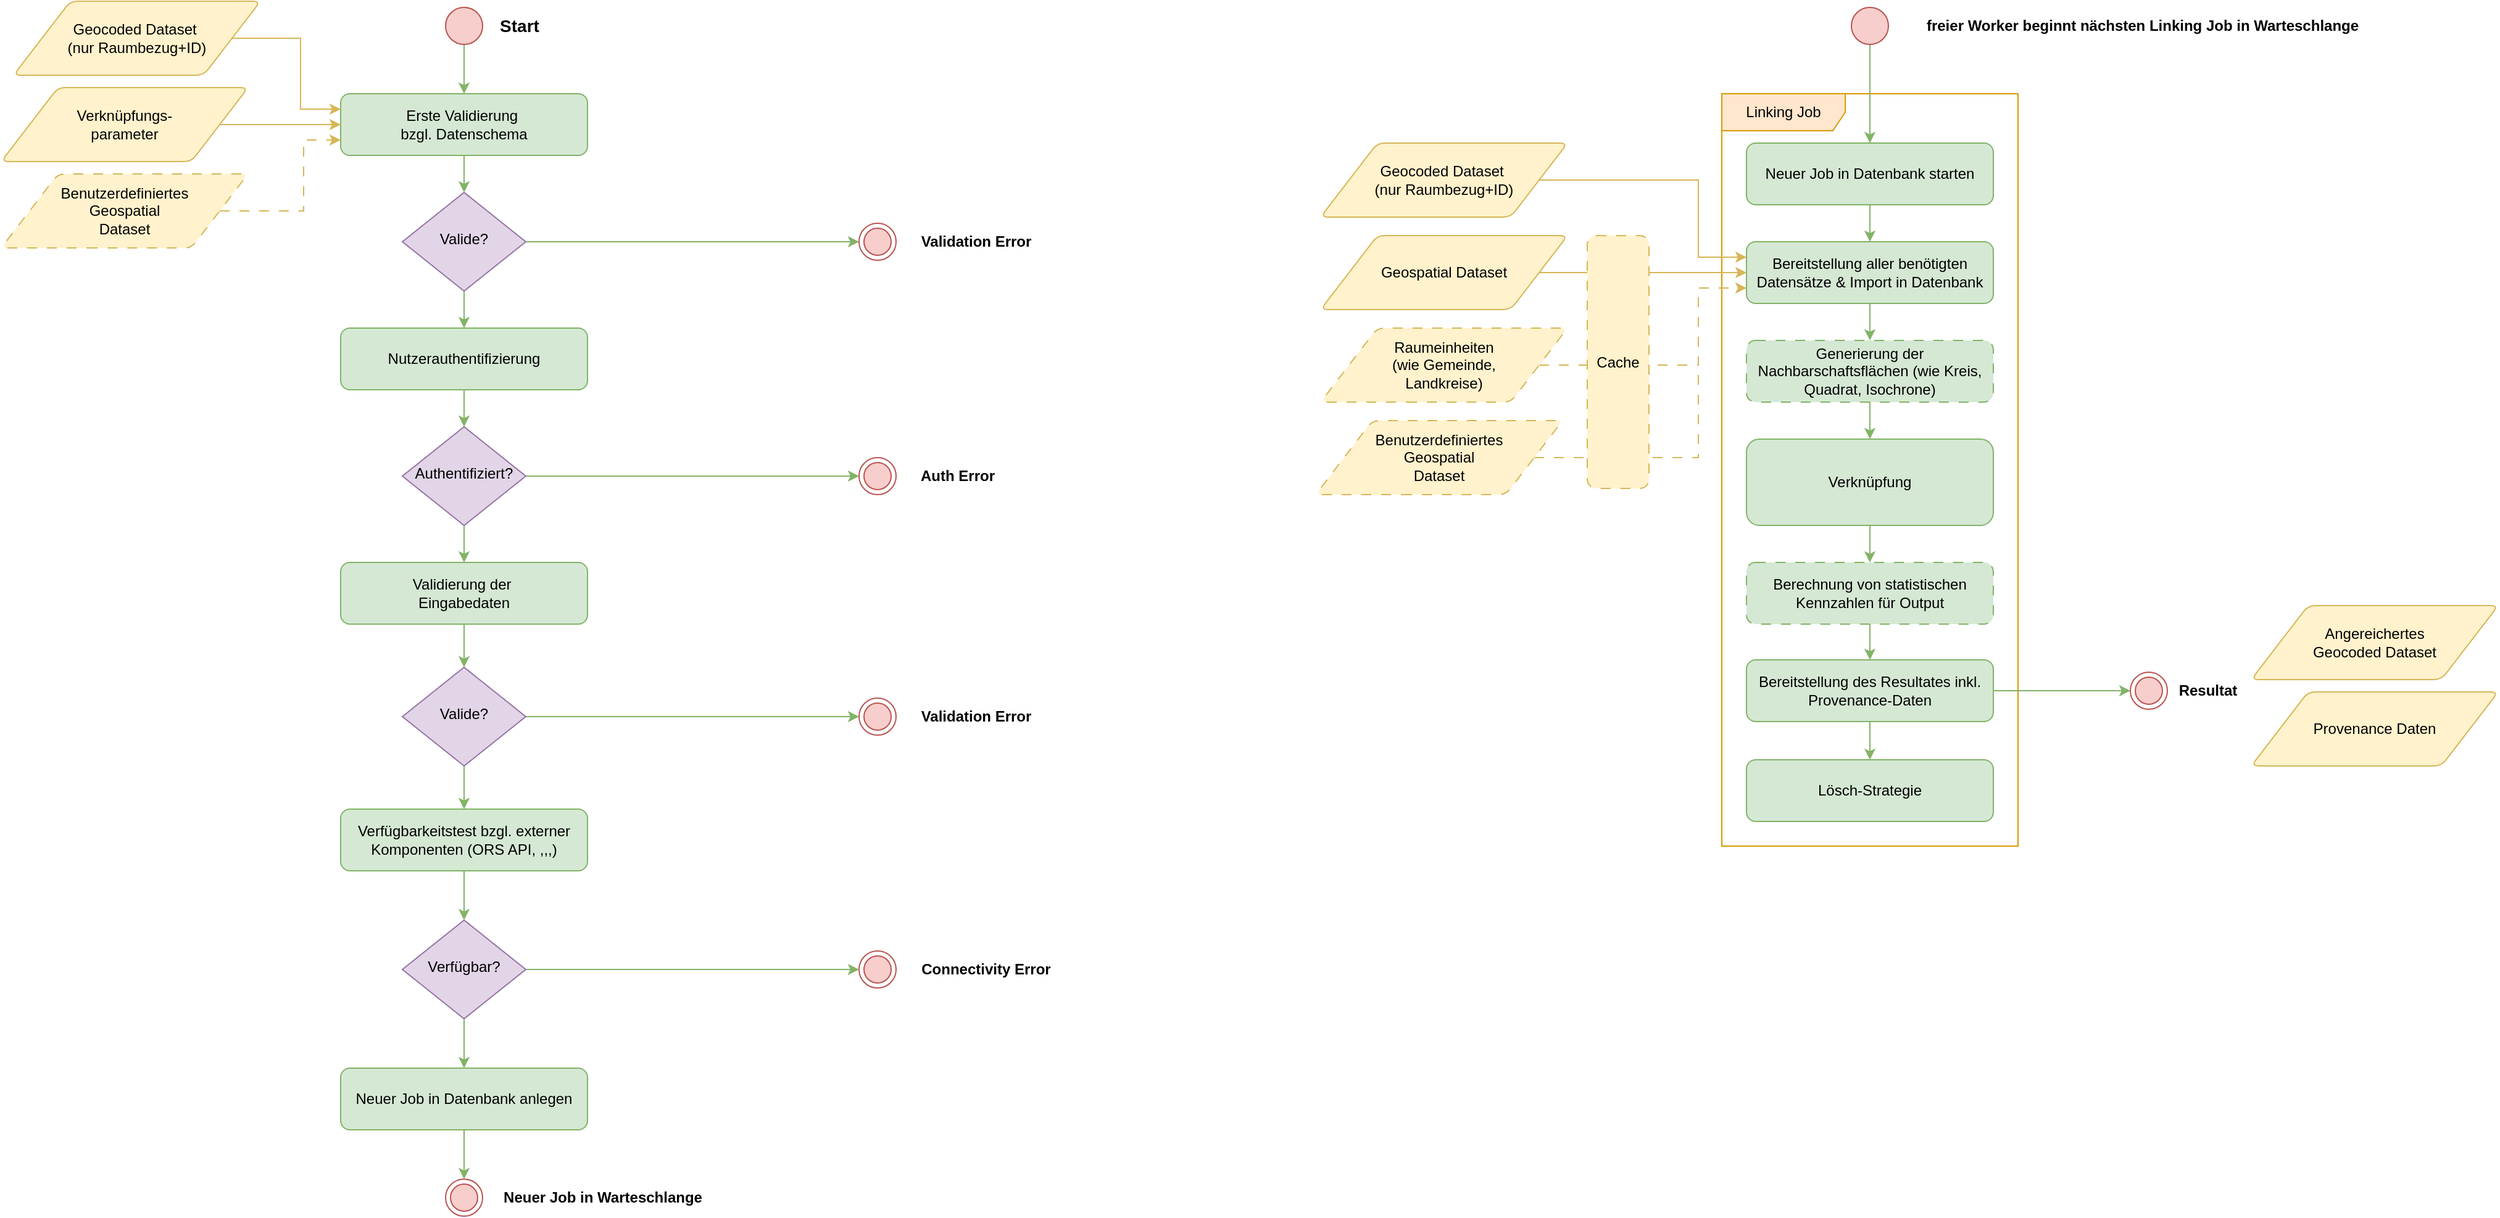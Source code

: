 <mxfile version="24.7.10">
  <diagram id="C5RBs43oDa-KdzZeNtuy" name="Page-1">
    <mxGraphModel dx="2792" dy="1476" grid="1" gridSize="10" guides="1" tooltips="1" connect="1" arrows="1" fold="1" page="1" pageScale="1" pageWidth="827" pageHeight="1169" math="0" shadow="0">
      <root>
        <mxCell id="WIyWlLk6GJQsqaUBKTNV-0" />
        <mxCell id="WIyWlLk6GJQsqaUBKTNV-1" parent="WIyWlLk6GJQsqaUBKTNV-0" />
        <mxCell id="SAEvLFweczplVzYCOx6r-12" style="edgeStyle=orthogonalEdgeStyle;rounded=0;orthogonalLoop=1;jettySize=auto;html=1;exitX=0.5;exitY=1;exitDx=0;exitDy=0;entryX=0.5;entryY=0;entryDx=0;entryDy=0;fillColor=#d5e8d4;strokeColor=#82b366;" parent="WIyWlLk6GJQsqaUBKTNV-1" source="WIyWlLk6GJQsqaUBKTNV-3" target="SAEvLFweczplVzYCOx6r-5" edge="1">
          <mxGeometry relative="1" as="geometry" />
        </mxCell>
        <mxCell id="WIyWlLk6GJQsqaUBKTNV-3" value="&lt;div&gt;Erste Validierung&amp;nbsp;&lt;/div&gt;&lt;div&gt;bzgl. Datenschema&lt;/div&gt;" style="rounded=1;whiteSpace=wrap;html=1;fontSize=12;glass=0;strokeWidth=1;shadow=0;fillColor=#d5e8d4;strokeColor=#82b366;" parent="WIyWlLk6GJQsqaUBKTNV-1" vertex="1">
          <mxGeometry x="320" y="80" width="200" height="50" as="geometry" />
        </mxCell>
        <mxCell id="SAEvLFweczplVzYCOx6r-11" style="edgeStyle=orthogonalEdgeStyle;rounded=0;orthogonalLoop=1;jettySize=auto;html=1;exitX=0.5;exitY=1;exitDx=0;exitDy=0;entryX=0.5;entryY=0;entryDx=0;entryDy=0;fillColor=#d5e8d4;strokeColor=#82b366;" parent="WIyWlLk6GJQsqaUBKTNV-1" source="SAEvLFweczplVzYCOx6r-1" target="WIyWlLk6GJQsqaUBKTNV-3" edge="1">
          <mxGeometry relative="1" as="geometry" />
        </mxCell>
        <mxCell id="SAEvLFweczplVzYCOx6r-1" value="" style="ellipse;fillColor=#f8cecc;html=1;strokeColor=#b85450;" parent="WIyWlLk6GJQsqaUBKTNV-1" vertex="1">
          <mxGeometry x="405" y="10" width="30" height="30" as="geometry" />
        </mxCell>
        <mxCell id="SAEvLFweczplVzYCOx6r-7" style="edgeStyle=orthogonalEdgeStyle;rounded=0;orthogonalLoop=1;jettySize=auto;html=1;exitX=1;exitY=0.5;exitDx=0;exitDy=0;entryX=0;entryY=0.5;entryDx=0;entryDy=0;fillColor=#d5e8d4;strokeColor=#82b366;" parent="WIyWlLk6GJQsqaUBKTNV-1" source="SAEvLFweczplVzYCOx6r-5" target="SAEvLFweczplVzYCOx6r-6" edge="1">
          <mxGeometry relative="1" as="geometry" />
        </mxCell>
        <mxCell id="SAEvLFweczplVzYCOx6r-14" style="edgeStyle=orthogonalEdgeStyle;rounded=0;orthogonalLoop=1;jettySize=auto;html=1;exitX=0.5;exitY=1;exitDx=0;exitDy=0;entryX=0.5;entryY=0;entryDx=0;entryDy=0;fillColor=#d5e8d4;strokeColor=#82b366;" parent="WIyWlLk6GJQsqaUBKTNV-1" source="SAEvLFweczplVzYCOx6r-5" target="SAEvLFweczplVzYCOx6r-8" edge="1">
          <mxGeometry relative="1" as="geometry" />
        </mxCell>
        <mxCell id="SAEvLFweczplVzYCOx6r-5" value="Valide?" style="rhombus;whiteSpace=wrap;html=1;shadow=0;fontFamily=Helvetica;fontSize=12;align=center;strokeWidth=1;spacing=6;spacingTop=-4;fillColor=#e1d5e7;strokeColor=#9673a6;" parent="WIyWlLk6GJQsqaUBKTNV-1" vertex="1">
          <mxGeometry x="370" y="160" width="100" height="80" as="geometry" />
        </mxCell>
        <mxCell id="SAEvLFweczplVzYCOx6r-6" value="" style="ellipse;html=1;shape=endState;fillColor=#f8cecc;strokeColor=#b85450;" parent="WIyWlLk6GJQsqaUBKTNV-1" vertex="1">
          <mxGeometry x="740" y="185" width="30" height="30" as="geometry" />
        </mxCell>
        <mxCell id="SAEvLFweczplVzYCOx6r-21" style="edgeStyle=orthogonalEdgeStyle;rounded=0;orthogonalLoop=1;jettySize=auto;html=1;exitX=0.5;exitY=1;exitDx=0;exitDy=0;entryX=0.5;entryY=0;entryDx=0;entryDy=0;fillColor=#d5e8d4;strokeColor=#82b366;" parent="WIyWlLk6GJQsqaUBKTNV-1" source="SAEvLFweczplVzYCOx6r-8" target="SAEvLFweczplVzYCOx6r-9" edge="1">
          <mxGeometry relative="1" as="geometry" />
        </mxCell>
        <mxCell id="SAEvLFweczplVzYCOx6r-8" value="Nutzerauthentifizierung" style="rounded=1;whiteSpace=wrap;html=1;fontSize=12;glass=0;strokeWidth=1;shadow=0;fillColor=#d5e8d4;strokeColor=#82b366;" parent="WIyWlLk6GJQsqaUBKTNV-1" vertex="1">
          <mxGeometry x="320" y="270" width="200" height="50" as="geometry" />
        </mxCell>
        <mxCell id="SAEvLFweczplVzYCOx6r-15" style="edgeStyle=orthogonalEdgeStyle;rounded=0;orthogonalLoop=1;jettySize=auto;html=1;exitX=1;exitY=0.5;exitDx=0;exitDy=0;entryX=0;entryY=0.5;entryDx=0;entryDy=0;fillColor=#d5e8d4;strokeColor=#82b366;" parent="WIyWlLk6GJQsqaUBKTNV-1" source="SAEvLFweczplVzYCOx6r-9" target="SAEvLFweczplVzYCOx6r-10" edge="1">
          <mxGeometry relative="1" as="geometry" />
        </mxCell>
        <mxCell id="SAEvLFweczplVzYCOx6r-25" style="edgeStyle=orthogonalEdgeStyle;rounded=0;orthogonalLoop=1;jettySize=auto;html=1;exitX=0.5;exitY=1;exitDx=0;exitDy=0;entryX=0.5;entryY=0;entryDx=0;entryDy=0;fillColor=#d5e8d4;strokeColor=#82b366;" parent="WIyWlLk6GJQsqaUBKTNV-1" source="SAEvLFweczplVzYCOx6r-9" target="SAEvLFweczplVzYCOx6r-16" edge="1">
          <mxGeometry relative="1" as="geometry" />
        </mxCell>
        <mxCell id="SAEvLFweczplVzYCOx6r-9" value="Authentifiziert?" style="rhombus;whiteSpace=wrap;html=1;shadow=0;fontFamily=Helvetica;fontSize=12;align=center;strokeWidth=1;spacing=6;spacingTop=-4;fillColor=#e1d5e7;strokeColor=#9673a6;" parent="WIyWlLk6GJQsqaUBKTNV-1" vertex="1">
          <mxGeometry x="370" y="350" width="100" height="80" as="geometry" />
        </mxCell>
        <mxCell id="SAEvLFweczplVzYCOx6r-10" value="" style="ellipse;html=1;shape=endState;fillColor=#f8cecc;strokeColor=#b85450;" parent="WIyWlLk6GJQsqaUBKTNV-1" vertex="1">
          <mxGeometry x="740" y="375" width="30" height="30" as="geometry" />
        </mxCell>
        <mxCell id="SAEvLFweczplVzYCOx6r-26" style="edgeStyle=orthogonalEdgeStyle;rounded=0;orthogonalLoop=1;jettySize=auto;html=1;exitX=0.5;exitY=1;exitDx=0;exitDy=0;entryX=0.5;entryY=0;entryDx=0;entryDy=0;fillColor=#d5e8d4;strokeColor=#82b366;" parent="WIyWlLk6GJQsqaUBKTNV-1" source="SAEvLFweczplVzYCOx6r-16" target="SAEvLFweczplVzYCOx6r-20" edge="1">
          <mxGeometry relative="1" as="geometry" />
        </mxCell>
        <mxCell id="SAEvLFweczplVzYCOx6r-16" value="&lt;div&gt;Validierung der&amp;nbsp;&lt;/div&gt;&lt;div&gt;Eingabedaten&lt;/div&gt;" style="rounded=1;whiteSpace=wrap;html=1;fontSize=12;glass=0;strokeWidth=1;shadow=0;fillColor=#d5e8d4;strokeColor=#82b366;" parent="WIyWlLk6GJQsqaUBKTNV-1" vertex="1">
          <mxGeometry x="320" y="460" width="200" height="50" as="geometry" />
        </mxCell>
        <mxCell id="SAEvLFweczplVzYCOx6r-28" style="edgeStyle=orthogonalEdgeStyle;rounded=0;orthogonalLoop=1;jettySize=auto;html=1;exitX=1;exitY=0.5;exitDx=0;exitDy=0;entryX=0;entryY=0.5;entryDx=0;entryDy=0;fillColor=#d5e8d4;strokeColor=#82b366;" parent="WIyWlLk6GJQsqaUBKTNV-1" source="SAEvLFweczplVzYCOx6r-20" target="SAEvLFweczplVzYCOx6r-27" edge="1">
          <mxGeometry relative="1" as="geometry" />
        </mxCell>
        <mxCell id="uOGnUlGNdZQHuSrOQ6Ih-29" style="edgeStyle=orthogonalEdgeStyle;rounded=0;orthogonalLoop=1;jettySize=auto;html=1;exitX=0.5;exitY=1;exitDx=0;exitDy=0;entryX=0.5;entryY=0;entryDx=0;entryDy=0;fillColor=#d5e8d4;strokeColor=#82b366;" edge="1" parent="WIyWlLk6GJQsqaUBKTNV-1" source="SAEvLFweczplVzYCOx6r-20" target="uOGnUlGNdZQHuSrOQ6Ih-24">
          <mxGeometry relative="1" as="geometry" />
        </mxCell>
        <mxCell id="SAEvLFweczplVzYCOx6r-20" value="Valide?" style="rhombus;whiteSpace=wrap;html=1;shadow=0;fontFamily=Helvetica;fontSize=12;align=center;strokeWidth=1;spacing=6;spacingTop=-4;fillColor=#e1d5e7;strokeColor=#9673a6;" parent="WIyWlLk6GJQsqaUBKTNV-1" vertex="1">
          <mxGeometry x="370" y="545" width="100" height="80" as="geometry" />
        </mxCell>
        <mxCell id="SAEvLFweczplVzYCOx6r-27" value="" style="ellipse;html=1;shape=endState;fillColor=#f8cecc;strokeColor=#b85450;" parent="WIyWlLk6GJQsqaUBKTNV-1" vertex="1">
          <mxGeometry x="740" y="570" width="30" height="30" as="geometry" />
        </mxCell>
        <mxCell id="SAEvLFweczplVzYCOx6r-48" style="edgeStyle=orthogonalEdgeStyle;rounded=0;orthogonalLoop=1;jettySize=auto;html=1;exitX=1;exitY=0.5;exitDx=0;exitDy=0;entryX=0;entryY=0.25;entryDx=0;entryDy=0;fillColor=#fff2cc;strokeColor=#d6b656;" parent="WIyWlLk6GJQsqaUBKTNV-1" source="SAEvLFweczplVzYCOx6r-33" target="WIyWlLk6GJQsqaUBKTNV-3" edge="1">
          <mxGeometry relative="1" as="geometry" />
        </mxCell>
        <mxCell id="SAEvLFweczplVzYCOx6r-33" value="&lt;div&gt;Geocoded Dataset&amp;nbsp;&lt;/div&gt;&lt;div&gt;(nur Raumbezug+ID)&lt;/div&gt;" style="shape=parallelogram;html=1;strokeWidth=1;perimeter=parallelogramPerimeter;whiteSpace=wrap;rounded=1;arcSize=12;size=0.23;fillColor=#fff2cc;strokeColor=#d6b656;" parent="WIyWlLk6GJQsqaUBKTNV-1" vertex="1">
          <mxGeometry x="55" y="5" width="200" height="60" as="geometry" />
        </mxCell>
        <mxCell id="SAEvLFweczplVzYCOx6r-42" value="" style="ellipse;html=1;shape=endState;fillColor=#f8cecc;strokeColor=#b85450;" parent="WIyWlLk6GJQsqaUBKTNV-1" vertex="1">
          <mxGeometry x="405" y="960" width="30" height="30" as="geometry" />
        </mxCell>
        <mxCell id="SAEvLFweczplVzYCOx6r-49" style="edgeStyle=orthogonalEdgeStyle;rounded=0;orthogonalLoop=1;jettySize=auto;html=1;exitX=1;exitY=0.5;exitDx=0;exitDy=0;entryX=0;entryY=0.5;entryDx=0;entryDy=0;fillColor=#fff2cc;strokeColor=#d6b656;" parent="WIyWlLk6GJQsqaUBKTNV-1" source="SAEvLFweczplVzYCOx6r-44" target="WIyWlLk6GJQsqaUBKTNV-3" edge="1">
          <mxGeometry relative="1" as="geometry" />
        </mxCell>
        <mxCell id="SAEvLFweczplVzYCOx6r-44" value="&lt;div&gt;Verknüpfungs-&lt;/div&gt;&lt;div&gt;parameter&lt;br&gt;&lt;/div&gt;" style="shape=parallelogram;html=1;strokeWidth=1;perimeter=parallelogramPerimeter;whiteSpace=wrap;rounded=1;arcSize=12;size=0.23;fillColor=#fff2cc;strokeColor=#d6b656;" parent="WIyWlLk6GJQsqaUBKTNV-1" vertex="1">
          <mxGeometry x="45" y="75" width="200" height="60" as="geometry" />
        </mxCell>
        <mxCell id="SAEvLFweczplVzYCOx6r-50" style="edgeStyle=orthogonalEdgeStyle;rounded=0;orthogonalLoop=1;jettySize=auto;html=1;exitX=1;exitY=0.5;exitDx=0;exitDy=0;entryX=0;entryY=0.75;entryDx=0;entryDy=0;dashed=1;dashPattern=8 8;fillColor=#fff2cc;strokeColor=#d6b656;" parent="WIyWlLk6GJQsqaUBKTNV-1" source="SAEvLFweczplVzYCOx6r-45" target="WIyWlLk6GJQsqaUBKTNV-3" edge="1">
          <mxGeometry relative="1" as="geometry">
            <Array as="points">
              <mxPoint x="290" y="175" />
              <mxPoint x="290" y="118" />
            </Array>
          </mxGeometry>
        </mxCell>
        <mxCell id="SAEvLFweczplVzYCOx6r-45" value="Benutzerdefiniertes&lt;br&gt;Geospatial&lt;br&gt;Dataset" style="shape=parallelogram;html=1;strokeWidth=1;perimeter=parallelogramPerimeter;whiteSpace=wrap;rounded=1;arcSize=12;size=0.23;dashed=1;dashPattern=8 8;fillColor=#fff2cc;strokeColor=#d6b656;" parent="WIyWlLk6GJQsqaUBKTNV-1" vertex="1">
          <mxGeometry x="45" y="145" width="200" height="60" as="geometry" />
        </mxCell>
        <mxCell id="SAEvLFweczplVzYCOx6r-58" value="&lt;b&gt;&lt;font style=&quot;font-size: 14px;&quot;&gt;Start&lt;/font&gt;&lt;/b&gt;" style="text;html=1;align=center;verticalAlign=middle;whiteSpace=wrap;rounded=0;" parent="WIyWlLk6GJQsqaUBKTNV-1" vertex="1">
          <mxGeometry x="435" y="10" width="60" height="30" as="geometry" />
        </mxCell>
        <mxCell id="SAEvLFweczplVzYCOx6r-59" value="&lt;div align=&quot;left&quot;&gt;&lt;b&gt;Validation Error&lt;/b&gt;&lt;br&gt;&lt;/div&gt;" style="text;html=1;align=center;verticalAlign=middle;whiteSpace=wrap;rounded=0;" parent="WIyWlLk6GJQsqaUBKTNV-1" vertex="1">
          <mxGeometry x="770" y="185" width="130" height="30" as="geometry" />
        </mxCell>
        <mxCell id="SAEvLFweczplVzYCOx6r-60" value="&lt;div align=&quot;left&quot;&gt;&lt;b&gt;Validation Error&lt;/b&gt;&lt;br&gt;&lt;/div&gt;" style="text;html=1;align=center;verticalAlign=middle;whiteSpace=wrap;rounded=0;" parent="WIyWlLk6GJQsqaUBKTNV-1" vertex="1">
          <mxGeometry x="770" y="570" width="130" height="30" as="geometry" />
        </mxCell>
        <mxCell id="SAEvLFweczplVzYCOx6r-61" value="&lt;div align=&quot;left&quot;&gt;&lt;b&gt;Auth Error&lt;/b&gt;&lt;br&gt;&lt;/div&gt;" style="text;html=1;align=center;verticalAlign=middle;whiteSpace=wrap;rounded=0;" parent="WIyWlLk6GJQsqaUBKTNV-1" vertex="1">
          <mxGeometry x="770" y="375" width="100" height="30" as="geometry" />
        </mxCell>
        <mxCell id="SAEvLFweczplVzYCOx6r-62" value="Neuer Job in Warteschlange" style="text;html=1;align=center;verticalAlign=middle;whiteSpace=wrap;rounded=0;fontStyle=1" parent="WIyWlLk6GJQsqaUBKTNV-1" vertex="1">
          <mxGeometry x="425" y="960" width="215" height="30" as="geometry" />
        </mxCell>
        <mxCell id="uOGnUlGNdZQHuSrOQ6Ih-0" value="Linking Job" style="shape=umlFrame;whiteSpace=wrap;html=1;pointerEvents=0;recursiveResize=0;container=1;collapsible=0;width=100;height=30;fillColor=#ffe6cc;strokeColor=#d79b00;" vertex="1" parent="WIyWlLk6GJQsqaUBKTNV-1">
          <mxGeometry x="1439" y="80" width="240" height="610" as="geometry" />
        </mxCell>
        <mxCell id="uOGnUlGNdZQHuSrOQ6Ih-1" style="edgeStyle=orthogonalEdgeStyle;rounded=0;orthogonalLoop=1;jettySize=auto;html=1;exitX=0.5;exitY=1;exitDx=0;exitDy=0;entryX=0.5;entryY=0;entryDx=0;entryDy=0;fillColor=#d5e8d4;strokeColor=#82b366;" edge="1" parent="uOGnUlGNdZQHuSrOQ6Ih-0" source="uOGnUlGNdZQHuSrOQ6Ih-2" target="uOGnUlGNdZQHuSrOQ6Ih-4">
          <mxGeometry relative="1" as="geometry" />
        </mxCell>
        <mxCell id="uOGnUlGNdZQHuSrOQ6Ih-2" value="Neuer Job in Datenbank starten" style="rounded=1;whiteSpace=wrap;html=1;fontSize=12;glass=0;strokeWidth=1;shadow=0;fillColor=#d5e8d4;strokeColor=#82b366;" vertex="1" parent="uOGnUlGNdZQHuSrOQ6Ih-0">
          <mxGeometry x="20" y="40" width="200" height="50" as="geometry" />
        </mxCell>
        <mxCell id="uOGnUlGNdZQHuSrOQ6Ih-51" style="edgeStyle=orthogonalEdgeStyle;rounded=0;orthogonalLoop=1;jettySize=auto;html=1;exitX=0.5;exitY=1;exitDx=0;exitDy=0;entryX=0.5;entryY=0;entryDx=0;entryDy=0;fillColor=#d5e8d4;strokeColor=#82b366;" edge="1" parent="uOGnUlGNdZQHuSrOQ6Ih-0" source="uOGnUlGNdZQHuSrOQ6Ih-4" target="uOGnUlGNdZQHuSrOQ6Ih-46">
          <mxGeometry relative="1" as="geometry" />
        </mxCell>
        <mxCell id="uOGnUlGNdZQHuSrOQ6Ih-4" value="Bereitstellung aller benötigten Datensätze &amp;amp; Import in Datenbank" style="rounded=1;whiteSpace=wrap;html=1;fontSize=12;glass=0;strokeWidth=1;shadow=0;fillColor=#d5e8d4;strokeColor=#82b366;" vertex="1" parent="uOGnUlGNdZQHuSrOQ6Ih-0">
          <mxGeometry x="20" y="120" width="200" height="50" as="geometry" />
        </mxCell>
        <mxCell id="uOGnUlGNdZQHuSrOQ6Ih-53" style="edgeStyle=orthogonalEdgeStyle;rounded=0;orthogonalLoop=1;jettySize=auto;html=1;exitX=0.5;exitY=1;exitDx=0;exitDy=0;entryX=0.5;entryY=0;entryDx=0;entryDy=0;fillColor=#d5e8d4;strokeColor=#82b366;" edge="1" parent="uOGnUlGNdZQHuSrOQ6Ih-0" source="uOGnUlGNdZQHuSrOQ6Ih-5" target="uOGnUlGNdZQHuSrOQ6Ih-47">
          <mxGeometry relative="1" as="geometry" />
        </mxCell>
        <mxCell id="uOGnUlGNdZQHuSrOQ6Ih-5" value="Verknüpfung " style="rounded=1;whiteSpace=wrap;html=1;fontSize=12;glass=0;strokeWidth=1;shadow=0;fillColor=#d5e8d4;strokeColor=#82b366;" vertex="1" parent="uOGnUlGNdZQHuSrOQ6Ih-0">
          <mxGeometry x="20" y="280" width="200" height="70" as="geometry" />
        </mxCell>
        <mxCell id="uOGnUlGNdZQHuSrOQ6Ih-52" style="edgeStyle=orthogonalEdgeStyle;rounded=0;orthogonalLoop=1;jettySize=auto;html=1;exitX=0.5;exitY=1;exitDx=0;exitDy=0;entryX=0.5;entryY=0;entryDx=0;entryDy=0;fillColor=#d5e8d4;strokeColor=#82b366;" edge="1" parent="uOGnUlGNdZQHuSrOQ6Ih-0" source="uOGnUlGNdZQHuSrOQ6Ih-46" target="uOGnUlGNdZQHuSrOQ6Ih-5">
          <mxGeometry relative="1" as="geometry" />
        </mxCell>
        <mxCell id="uOGnUlGNdZQHuSrOQ6Ih-46" value="Generierung der Nachbarschaftsflächen (wie Kreis, Quadrat, Isochrone)" style="rounded=1;whiteSpace=wrap;html=1;fontSize=12;glass=0;strokeWidth=1;shadow=0;fillColor=#d5e8d4;strokeColor=#82b366;dashed=1;dashPattern=8 8;" vertex="1" parent="uOGnUlGNdZQHuSrOQ6Ih-0">
          <mxGeometry x="20" y="200" width="200" height="50" as="geometry" />
        </mxCell>
        <mxCell id="uOGnUlGNdZQHuSrOQ6Ih-54" style="edgeStyle=orthogonalEdgeStyle;rounded=0;orthogonalLoop=1;jettySize=auto;html=1;exitX=0.5;exitY=1;exitDx=0;exitDy=0;entryX=0.5;entryY=0;entryDx=0;entryDy=0;fillColor=#d5e8d4;strokeColor=#82b366;" edge="1" parent="uOGnUlGNdZQHuSrOQ6Ih-0" source="uOGnUlGNdZQHuSrOQ6Ih-47" target="uOGnUlGNdZQHuSrOQ6Ih-50">
          <mxGeometry relative="1" as="geometry" />
        </mxCell>
        <mxCell id="uOGnUlGNdZQHuSrOQ6Ih-47" value="Berechnung von statistischen Kennzahlen für Output" style="rounded=1;whiteSpace=wrap;html=1;fontSize=12;glass=0;strokeWidth=1;shadow=0;fillColor=#d5e8d4;strokeColor=#82b366;dashed=1;dashPattern=8 8;" vertex="1" parent="uOGnUlGNdZQHuSrOQ6Ih-0">
          <mxGeometry x="20" y="380" width="200" height="50" as="geometry" />
        </mxCell>
        <mxCell id="uOGnUlGNdZQHuSrOQ6Ih-56" style="edgeStyle=orthogonalEdgeStyle;rounded=0;orthogonalLoop=1;jettySize=auto;html=1;exitX=0.5;exitY=1;exitDx=0;exitDy=0;entryX=0.5;entryY=0;entryDx=0;entryDy=0;fillColor=#d5e8d4;strokeColor=#82b366;" edge="1" parent="uOGnUlGNdZQHuSrOQ6Ih-0" source="uOGnUlGNdZQHuSrOQ6Ih-50" target="uOGnUlGNdZQHuSrOQ6Ih-55">
          <mxGeometry relative="1" as="geometry" />
        </mxCell>
        <mxCell id="uOGnUlGNdZQHuSrOQ6Ih-50" value="Bereitstellung des Resultates inkl. Provenance-Daten" style="rounded=1;whiteSpace=wrap;html=1;fontSize=12;glass=0;strokeWidth=1;shadow=0;fillColor=#d5e8d4;strokeColor=#82b366;" vertex="1" parent="uOGnUlGNdZQHuSrOQ6Ih-0">
          <mxGeometry x="20" y="459" width="200" height="50" as="geometry" />
        </mxCell>
        <mxCell id="uOGnUlGNdZQHuSrOQ6Ih-55" value="Lösch-Strategie" style="rounded=1;whiteSpace=wrap;html=1;fontSize=12;glass=0;strokeWidth=1;shadow=0;fillColor=#d5e8d4;strokeColor=#82b366;" vertex="1" parent="uOGnUlGNdZQHuSrOQ6Ih-0">
          <mxGeometry x="20" y="540" width="200" height="50" as="geometry" />
        </mxCell>
        <mxCell id="uOGnUlGNdZQHuSrOQ6Ih-6" style="edgeStyle=orthogonalEdgeStyle;rounded=0;orthogonalLoop=1;jettySize=auto;html=1;exitX=1;exitY=0.5;exitDx=0;exitDy=0;entryX=0;entryY=0.5;entryDx=0;entryDy=0;fillColor=#fff2cc;strokeColor=#d6b656;" edge="1" parent="WIyWlLk6GJQsqaUBKTNV-1" source="uOGnUlGNdZQHuSrOQ6Ih-7" target="uOGnUlGNdZQHuSrOQ6Ih-4">
          <mxGeometry relative="1" as="geometry" />
        </mxCell>
        <mxCell id="uOGnUlGNdZQHuSrOQ6Ih-7" value="Geospatial Dataset" style="shape=parallelogram;html=1;strokeWidth=1;perimeter=parallelogramPerimeter;whiteSpace=wrap;rounded=1;arcSize=12;size=0.23;fillColor=#fff2cc;strokeColor=#d6b656;" vertex="1" parent="WIyWlLk6GJQsqaUBKTNV-1">
          <mxGeometry x="1114" y="195" width="200" height="60" as="geometry" />
        </mxCell>
        <mxCell id="uOGnUlGNdZQHuSrOQ6Ih-8" style="edgeStyle=orthogonalEdgeStyle;rounded=0;orthogonalLoop=1;jettySize=auto;html=1;exitX=1;exitY=0.5;exitDx=0;exitDy=0;entryX=0;entryY=0.75;entryDx=0;entryDy=0;dashed=1;dashPattern=8 8;fillColor=#fff2cc;strokeColor=#d6b656;" edge="1" parent="WIyWlLk6GJQsqaUBKTNV-1" source="uOGnUlGNdZQHuSrOQ6Ih-9" target="uOGnUlGNdZQHuSrOQ6Ih-4">
          <mxGeometry relative="1" as="geometry">
            <Array as="points">
              <mxPoint x="1420" y="300" />
              <mxPoint x="1420" y="238" />
            </Array>
          </mxGeometry>
        </mxCell>
        <mxCell id="uOGnUlGNdZQHuSrOQ6Ih-9" value="Raumeinheiten&lt;br&gt;(wie Gemeinde, &lt;br&gt;Landkreise)" style="shape=parallelogram;html=1;strokeWidth=1;perimeter=parallelogramPerimeter;whiteSpace=wrap;rounded=1;arcSize=12;size=0.23;dashed=1;dashPattern=8 8;fillColor=#fff2cc;strokeColor=#d6b656;" vertex="1" parent="WIyWlLk6GJQsqaUBKTNV-1">
          <mxGeometry x="1114" y="270" width="200" height="60" as="geometry" />
        </mxCell>
        <mxCell id="uOGnUlGNdZQHuSrOQ6Ih-11" value="Angereichertes&lt;br&gt;Geocoded Dataset" style="shape=parallelogram;html=1;strokeWidth=1;perimeter=parallelogramPerimeter;whiteSpace=wrap;rounded=1;arcSize=12;size=0.23;fillColor=#fff2cc;strokeColor=#d6b656;" vertex="1" parent="WIyWlLk6GJQsqaUBKTNV-1">
          <mxGeometry x="1868" y="495" width="200" height="60" as="geometry" />
        </mxCell>
        <mxCell id="uOGnUlGNdZQHuSrOQ6Ih-12" value="Provenance Daten" style="shape=parallelogram;html=1;strokeWidth=1;perimeter=parallelogramPerimeter;whiteSpace=wrap;rounded=1;arcSize=12;size=0.23;fillColor=#fff2cc;strokeColor=#d6b656;" vertex="1" parent="WIyWlLk6GJQsqaUBKTNV-1">
          <mxGeometry x="1868" y="565" width="200" height="60" as="geometry" />
        </mxCell>
        <mxCell id="uOGnUlGNdZQHuSrOQ6Ih-18" style="edgeStyle=orthogonalEdgeStyle;rounded=0;orthogonalLoop=1;jettySize=auto;html=1;exitX=0.5;exitY=1;exitDx=0;exitDy=0;entryX=0.5;entryY=0;entryDx=0;entryDy=0;fillColor=#d5e8d4;strokeColor=#82b366;" edge="1" parent="WIyWlLk6GJQsqaUBKTNV-1" source="SAEvLFweczplVzYCOx6r-30" target="SAEvLFweczplVzYCOx6r-42">
          <mxGeometry relative="1" as="geometry" />
        </mxCell>
        <mxCell id="SAEvLFweczplVzYCOx6r-30" value="Neuer Job in Datenbank anlegen" style="rounded=1;whiteSpace=wrap;html=1;fontSize=12;glass=0;strokeWidth=1;shadow=0;fillColor=#d5e8d4;strokeColor=#82b366;" parent="WIyWlLk6GJQsqaUBKTNV-1" vertex="1">
          <mxGeometry x="320" y="870" width="200" height="50" as="geometry" />
        </mxCell>
        <mxCell id="uOGnUlGNdZQHuSrOQ6Ih-40" style="edgeStyle=orthogonalEdgeStyle;rounded=0;orthogonalLoop=1;jettySize=auto;html=1;exitX=0.5;exitY=1;exitDx=0;exitDy=0;entryX=0.5;entryY=0;entryDx=0;entryDy=0;fillColor=#d5e8d4;strokeColor=#82b366;" edge="1" parent="WIyWlLk6GJQsqaUBKTNV-1" source="uOGnUlGNdZQHuSrOQ6Ih-21" target="uOGnUlGNdZQHuSrOQ6Ih-2">
          <mxGeometry relative="1" as="geometry" />
        </mxCell>
        <mxCell id="uOGnUlGNdZQHuSrOQ6Ih-21" value="" style="ellipse;fillColor=#f8cecc;html=1;strokeColor=#b85450;" vertex="1" parent="WIyWlLk6GJQsqaUBKTNV-1">
          <mxGeometry x="1544" y="10" width="30" height="30" as="geometry" />
        </mxCell>
        <mxCell id="uOGnUlGNdZQHuSrOQ6Ih-22" value="freier Worker beginnt nächsten Linking Job in Warteschlange" style="text;html=1;align=center;verticalAlign=middle;whiteSpace=wrap;rounded=0;fontStyle=1" vertex="1" parent="WIyWlLk6GJQsqaUBKTNV-1">
          <mxGeometry x="1540" y="10" width="480" height="30" as="geometry" />
        </mxCell>
        <mxCell id="uOGnUlGNdZQHuSrOQ6Ih-30" style="edgeStyle=orthogonalEdgeStyle;rounded=0;orthogonalLoop=1;jettySize=auto;html=1;exitX=0.5;exitY=1;exitDx=0;exitDy=0;entryX=0.5;entryY=0;entryDx=0;entryDy=0;fillColor=#d5e8d4;strokeColor=#82b366;" edge="1" parent="WIyWlLk6GJQsqaUBKTNV-1" source="uOGnUlGNdZQHuSrOQ6Ih-24" target="uOGnUlGNdZQHuSrOQ6Ih-27">
          <mxGeometry relative="1" as="geometry" />
        </mxCell>
        <mxCell id="uOGnUlGNdZQHuSrOQ6Ih-24" value="Verfügbarkeitstest bzgl. externer Komponenten (ORS API, ,,,)" style="rounded=1;whiteSpace=wrap;html=1;fontSize=12;glass=0;strokeWidth=1;shadow=0;fillColor=#d5e8d4;strokeColor=#82b366;" vertex="1" parent="WIyWlLk6GJQsqaUBKTNV-1">
          <mxGeometry x="320" y="660" width="200" height="50" as="geometry" />
        </mxCell>
        <mxCell id="uOGnUlGNdZQHuSrOQ6Ih-25" value="" style="ellipse;html=1;shape=endState;fillColor=#f8cecc;strokeColor=#b85450;" vertex="1" parent="WIyWlLk6GJQsqaUBKTNV-1">
          <mxGeometry x="740" y="775" width="30" height="30" as="geometry" />
        </mxCell>
        <mxCell id="uOGnUlGNdZQHuSrOQ6Ih-26" value="&lt;b&gt;Connectivity Error&lt;/b&gt;" style="text;html=1;align=center;verticalAlign=middle;whiteSpace=wrap;rounded=0;" vertex="1" parent="WIyWlLk6GJQsqaUBKTNV-1">
          <mxGeometry x="778" y="775" width="130" height="30" as="geometry" />
        </mxCell>
        <mxCell id="uOGnUlGNdZQHuSrOQ6Ih-31" style="edgeStyle=orthogonalEdgeStyle;rounded=0;orthogonalLoop=1;jettySize=auto;html=1;exitX=0.5;exitY=1;exitDx=0;exitDy=0;entryX=0.5;entryY=0;entryDx=0;entryDy=0;fillColor=#d5e8d4;strokeColor=#82b366;" edge="1" parent="WIyWlLk6GJQsqaUBKTNV-1" source="uOGnUlGNdZQHuSrOQ6Ih-27" target="SAEvLFweczplVzYCOx6r-30">
          <mxGeometry relative="1" as="geometry" />
        </mxCell>
        <mxCell id="uOGnUlGNdZQHuSrOQ6Ih-32" style="edgeStyle=orthogonalEdgeStyle;rounded=0;orthogonalLoop=1;jettySize=auto;html=1;exitX=1;exitY=0.5;exitDx=0;exitDy=0;entryX=0;entryY=0.5;entryDx=0;entryDy=0;fillColor=#d5e8d4;strokeColor=#82b366;" edge="1" parent="WIyWlLk6GJQsqaUBKTNV-1" source="uOGnUlGNdZQHuSrOQ6Ih-27" target="uOGnUlGNdZQHuSrOQ6Ih-25">
          <mxGeometry relative="1" as="geometry" />
        </mxCell>
        <mxCell id="uOGnUlGNdZQHuSrOQ6Ih-27" value="Verfügbar?" style="rhombus;whiteSpace=wrap;html=1;shadow=0;fontFamily=Helvetica;fontSize=12;align=center;strokeWidth=1;spacing=6;spacingTop=-4;fillColor=#e1d5e7;strokeColor=#9673a6;" vertex="1" parent="WIyWlLk6GJQsqaUBKTNV-1">
          <mxGeometry x="370" y="750" width="100" height="80" as="geometry" />
        </mxCell>
        <mxCell id="uOGnUlGNdZQHuSrOQ6Ih-44" style="edgeStyle=orthogonalEdgeStyle;rounded=0;orthogonalLoop=1;jettySize=auto;html=1;exitX=1;exitY=0.5;exitDx=0;exitDy=0;entryX=0;entryY=0.25;entryDx=0;entryDy=0;fillColor=#fff2cc;strokeColor=#d6b656;" edge="1" parent="WIyWlLk6GJQsqaUBKTNV-1" source="uOGnUlGNdZQHuSrOQ6Ih-41" target="uOGnUlGNdZQHuSrOQ6Ih-4">
          <mxGeometry relative="1" as="geometry">
            <Array as="points">
              <mxPoint x="1420" y="150" />
              <mxPoint x="1420" y="213" />
            </Array>
          </mxGeometry>
        </mxCell>
        <mxCell id="uOGnUlGNdZQHuSrOQ6Ih-41" value="&lt;div&gt;Geocoded Dataset&amp;nbsp;&lt;/div&gt;&lt;div&gt;(nur Raumbezug+ID)&lt;/div&gt;" style="shape=parallelogram;html=1;strokeWidth=1;perimeter=parallelogramPerimeter;whiteSpace=wrap;rounded=1;arcSize=12;size=0.23;fillColor=#fff2cc;strokeColor=#d6b656;" vertex="1" parent="WIyWlLk6GJQsqaUBKTNV-1">
          <mxGeometry x="1114" y="120" width="200" height="60" as="geometry" />
        </mxCell>
        <mxCell id="uOGnUlGNdZQHuSrOQ6Ih-43" style="edgeStyle=orthogonalEdgeStyle;rounded=0;orthogonalLoop=1;jettySize=auto;html=1;exitX=1;exitY=0.5;exitDx=0;exitDy=0;endArrow=none;endFill=0;dashed=1;dashPattern=8 8;fillColor=#fff2cc;strokeColor=#d6b656;" edge="1" parent="WIyWlLk6GJQsqaUBKTNV-1" source="uOGnUlGNdZQHuSrOQ6Ih-42">
          <mxGeometry relative="1" as="geometry">
            <mxPoint x="1420" y="300" as="targetPoint" />
            <Array as="points">
              <mxPoint x="1420" y="375" />
            </Array>
          </mxGeometry>
        </mxCell>
        <mxCell id="uOGnUlGNdZQHuSrOQ6Ih-42" value="Benutzerdefiniertes&lt;br&gt;Geospatial&lt;br&gt;Dataset" style="shape=parallelogram;html=1;strokeWidth=1;perimeter=parallelogramPerimeter;whiteSpace=wrap;rounded=1;arcSize=12;size=0.23;dashed=1;dashPattern=8 8;fillColor=#fff2cc;strokeColor=#d6b656;" vertex="1" parent="WIyWlLk6GJQsqaUBKTNV-1">
          <mxGeometry x="1110" y="345" width="200" height="60" as="geometry" />
        </mxCell>
        <mxCell id="uOGnUlGNdZQHuSrOQ6Ih-45" value="Cache" style="rounded=1;whiteSpace=wrap;html=1;fillColor=#fff2cc;strokeColor=#d6b656;dashed=1;dashPattern=8 8;" vertex="1" parent="WIyWlLk6GJQsqaUBKTNV-1">
          <mxGeometry x="1330" y="195" width="50" height="205" as="geometry" />
        </mxCell>
        <mxCell id="uOGnUlGNdZQHuSrOQ6Ih-48" value="" style="ellipse;html=1;shape=endState;fillColor=#f8cecc;strokeColor=#b85450;" vertex="1" parent="WIyWlLk6GJQsqaUBKTNV-1">
          <mxGeometry x="1770" y="549" width="30" height="30" as="geometry" />
        </mxCell>
        <mxCell id="uOGnUlGNdZQHuSrOQ6Ih-49" value="Resultat" style="text;html=1;align=center;verticalAlign=middle;whiteSpace=wrap;rounded=0;fontStyle=1" vertex="1" parent="WIyWlLk6GJQsqaUBKTNV-1">
          <mxGeometry x="1800" y="549" width="66" height="30" as="geometry" />
        </mxCell>
        <mxCell id="uOGnUlGNdZQHuSrOQ6Ih-57" style="edgeStyle=orthogonalEdgeStyle;rounded=0;orthogonalLoop=1;jettySize=auto;html=1;exitX=1;exitY=0.5;exitDx=0;exitDy=0;entryX=0;entryY=0.5;entryDx=0;entryDy=0;fillColor=#d5e8d4;strokeColor=#82b366;" edge="1" parent="WIyWlLk6GJQsqaUBKTNV-1" source="uOGnUlGNdZQHuSrOQ6Ih-50" target="uOGnUlGNdZQHuSrOQ6Ih-48">
          <mxGeometry relative="1" as="geometry" />
        </mxCell>
      </root>
    </mxGraphModel>
  </diagram>
</mxfile>
